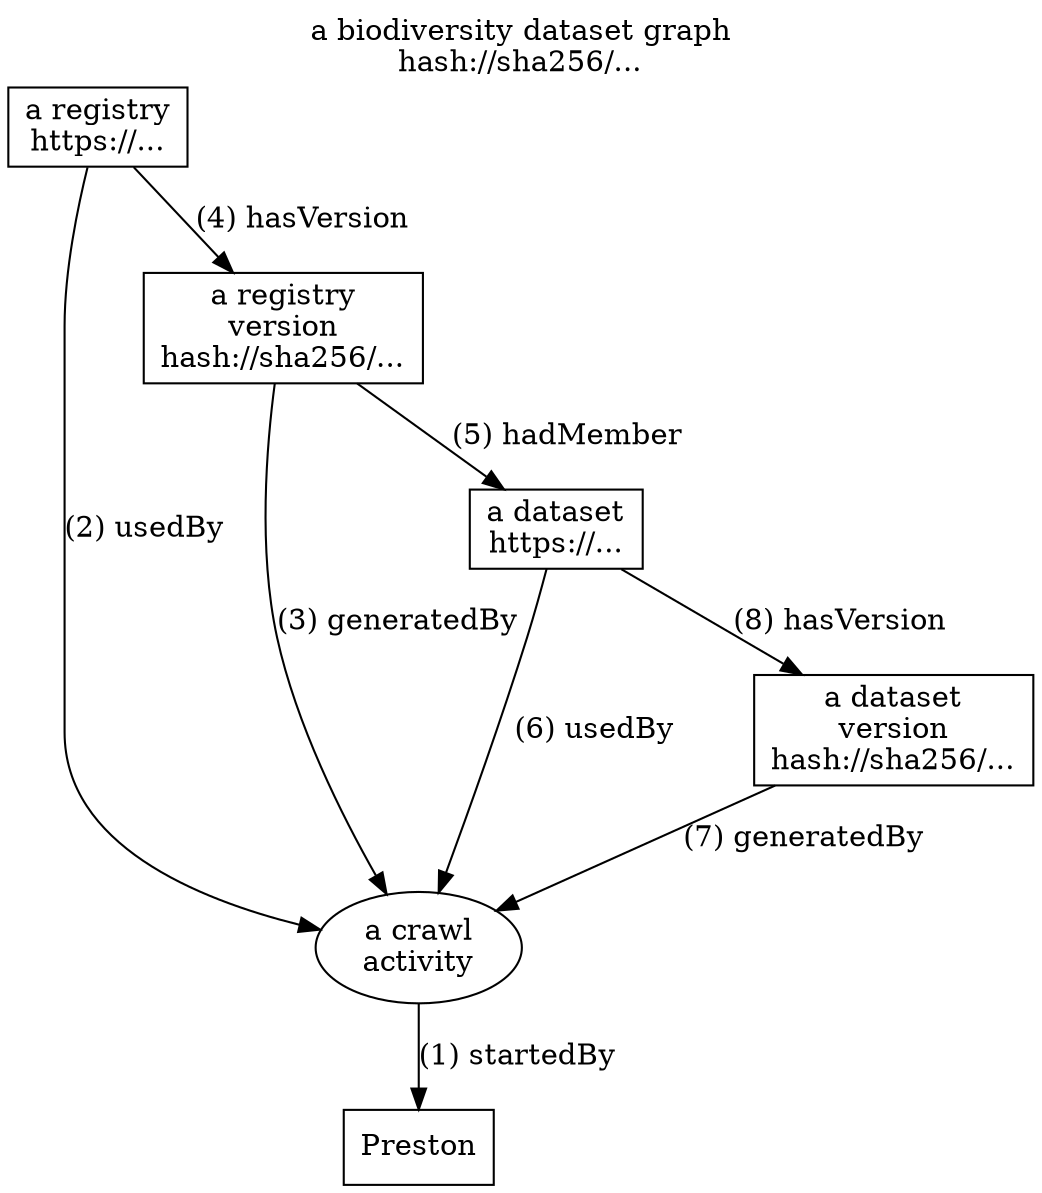 digraph biodiversity_graph {
      labelloc="t";  
      label="a biodiversity dataset graph\nhash://sha256/...";
      
      r [shape="box", label="a registry\nhttps://..."];
      preston [shape="box", label="Preston"]; 
    
      a1 [label="a crawl\nactivity"];
      a1 -> preston [label="(1) startedBy"];
    
      r -> a1 [label="(2) usedBy"];

      rv0 [shape="box", label="a registry\nversion\nhash://sha256/..."];
      r -> rv0 [label="(4) hasVersion"];
      rv0 -> a1 [label="(3) generatedBy"];

      d [shape="box", label="a dataset\nhttps://..."];
      rv0 -> d [label="(5) hadMember"];
      d -> a1 [label="(6) usedBy"];

      dv0 [shape="box", label="a dataset\nversion\nhash://sha256/..."];
      dv0 -> a1 [label="(7) generatedBy"];

      d -> dv0 [label="(8) hasVersion"];
    


      //cluster_0 -> a1 [label="(9) generatedBy"];
      //b -> cluster_0 [shape="box", label="(10) hasVersion"];
      //b [shape="box", label="history of\nbiodiversity\ndatasets"];
}

